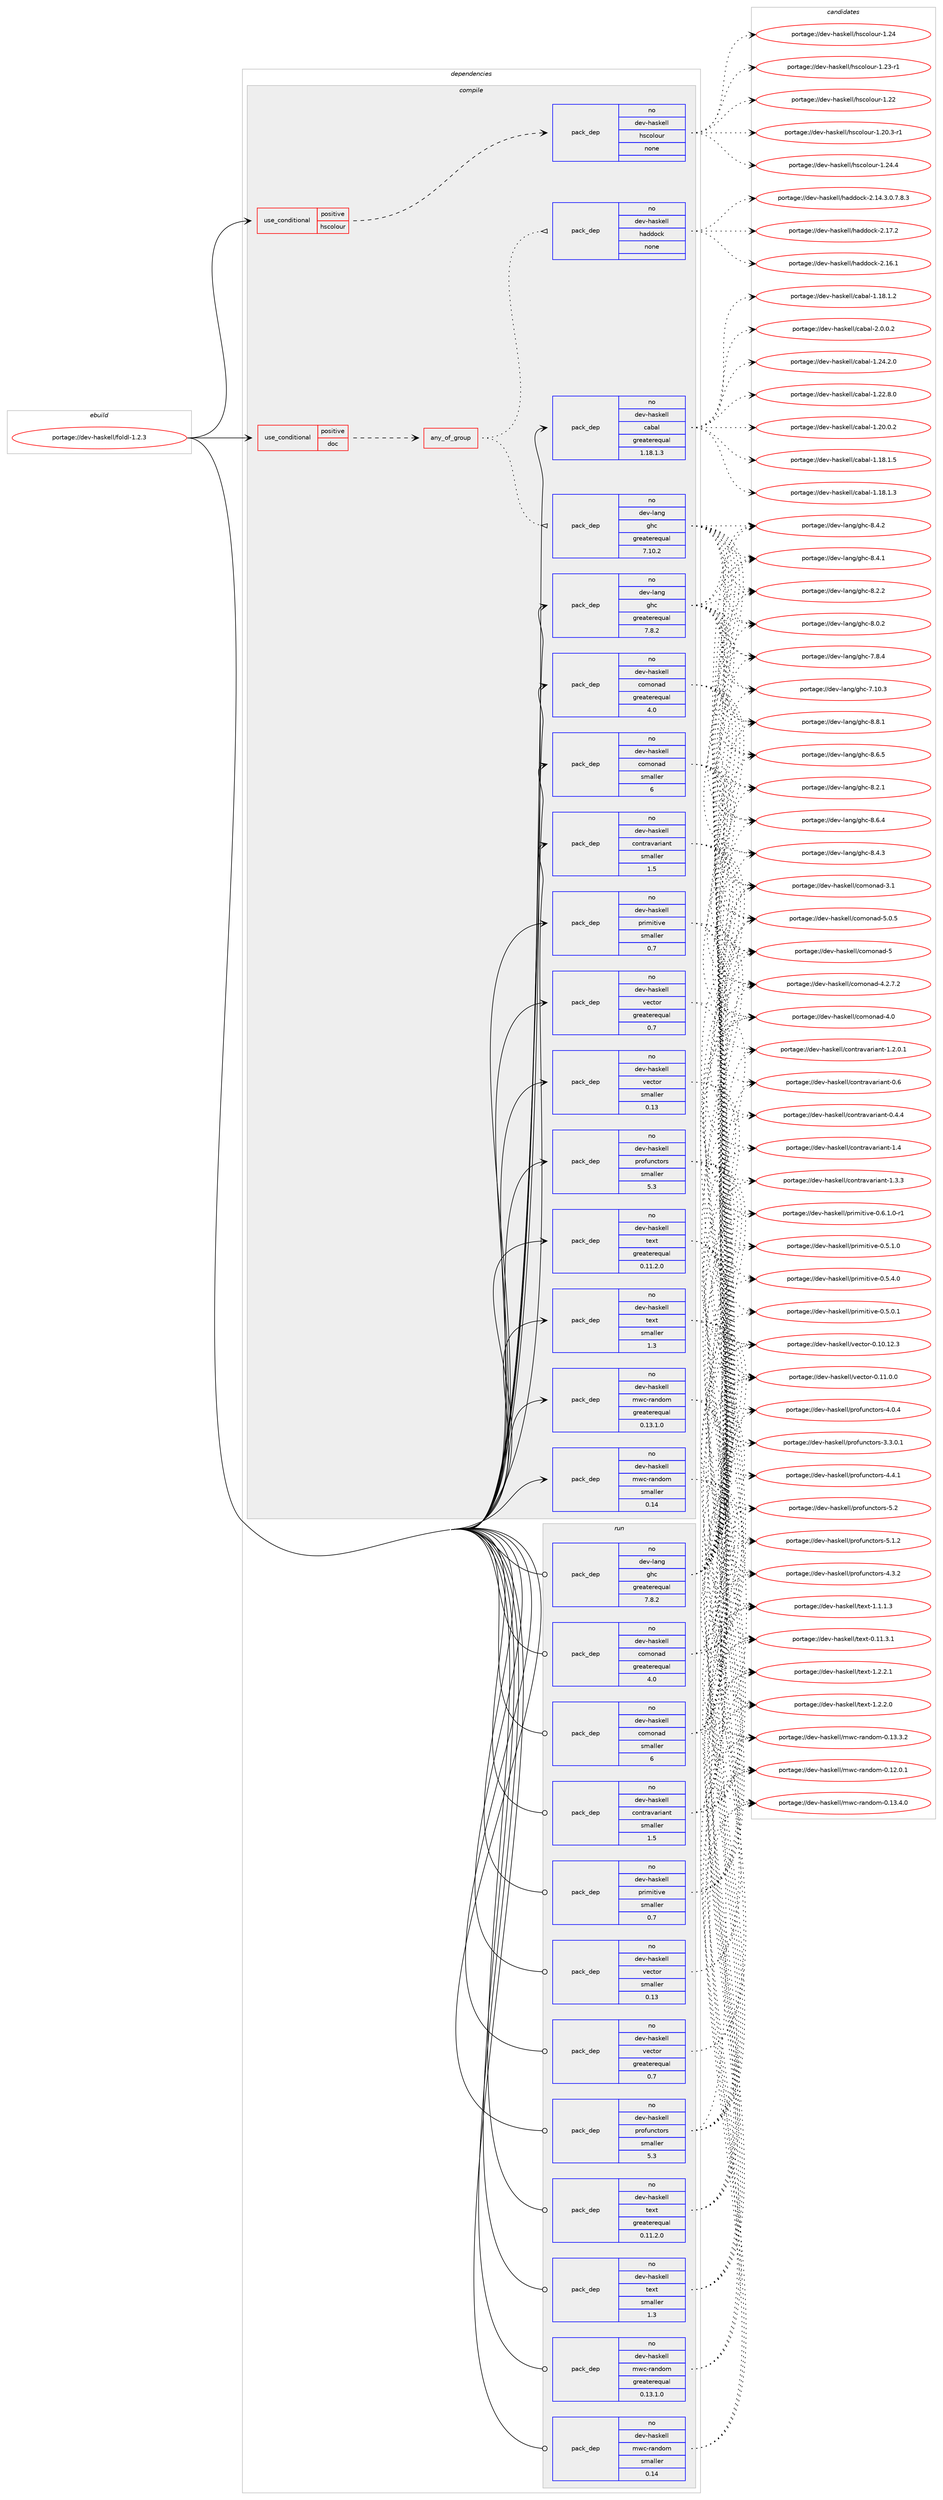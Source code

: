 digraph prolog {

# *************
# Graph options
# *************

newrank=true;
concentrate=true;
compound=true;
graph [rankdir=LR,fontname=Helvetica,fontsize=10,ranksep=1.5];#, ranksep=2.5, nodesep=0.2];
edge  [arrowhead=vee];
node  [fontname=Helvetica,fontsize=10];

# **********
# The ebuild
# **********

subgraph cluster_leftcol {
color=gray;
label=<<i>ebuild</i>>;
id [label="portage://dev-haskell/foldl-1.2.3", color=red, width=4, href="../dev-haskell/foldl-1.2.3.svg"];
}

# ****************
# The dependencies
# ****************

subgraph cluster_midcol {
color=gray;
label=<<i>dependencies</i>>;
subgraph cluster_compile {
fillcolor="#eeeeee";
style=filled;
label=<<i>compile</i>>;
subgraph cond133926 {
dependency562491 [label=<<TABLE BORDER="0" CELLBORDER="1" CELLSPACING="0" CELLPADDING="4"><TR><TD ROWSPAN="3" CELLPADDING="10">use_conditional</TD></TR><TR><TD>positive</TD></TR><TR><TD>doc</TD></TR></TABLE>>, shape=none, color=red];
subgraph any6433 {
dependency562492 [label=<<TABLE BORDER="0" CELLBORDER="1" CELLSPACING="0" CELLPADDING="4"><TR><TD CELLPADDING="10">any_of_group</TD></TR></TABLE>>, shape=none, color=red];subgraph pack421895 {
dependency562493 [label=<<TABLE BORDER="0" CELLBORDER="1" CELLSPACING="0" CELLPADDING="4" WIDTH="220"><TR><TD ROWSPAN="6" CELLPADDING="30">pack_dep</TD></TR><TR><TD WIDTH="110">no</TD></TR><TR><TD>dev-haskell</TD></TR><TR><TD>haddock</TD></TR><TR><TD>none</TD></TR><TR><TD></TD></TR></TABLE>>, shape=none, color=blue];
}
dependency562492:e -> dependency562493:w [weight=20,style="dotted",arrowhead="oinv"];
subgraph pack421896 {
dependency562494 [label=<<TABLE BORDER="0" CELLBORDER="1" CELLSPACING="0" CELLPADDING="4" WIDTH="220"><TR><TD ROWSPAN="6" CELLPADDING="30">pack_dep</TD></TR><TR><TD WIDTH="110">no</TD></TR><TR><TD>dev-lang</TD></TR><TR><TD>ghc</TD></TR><TR><TD>greaterequal</TD></TR><TR><TD>7.10.2</TD></TR></TABLE>>, shape=none, color=blue];
}
dependency562492:e -> dependency562494:w [weight=20,style="dotted",arrowhead="oinv"];
}
dependency562491:e -> dependency562492:w [weight=20,style="dashed",arrowhead="vee"];
}
id:e -> dependency562491:w [weight=20,style="solid",arrowhead="vee"];
subgraph cond133927 {
dependency562495 [label=<<TABLE BORDER="0" CELLBORDER="1" CELLSPACING="0" CELLPADDING="4"><TR><TD ROWSPAN="3" CELLPADDING="10">use_conditional</TD></TR><TR><TD>positive</TD></TR><TR><TD>hscolour</TD></TR></TABLE>>, shape=none, color=red];
subgraph pack421897 {
dependency562496 [label=<<TABLE BORDER="0" CELLBORDER="1" CELLSPACING="0" CELLPADDING="4" WIDTH="220"><TR><TD ROWSPAN="6" CELLPADDING="30">pack_dep</TD></TR><TR><TD WIDTH="110">no</TD></TR><TR><TD>dev-haskell</TD></TR><TR><TD>hscolour</TD></TR><TR><TD>none</TD></TR><TR><TD></TD></TR></TABLE>>, shape=none, color=blue];
}
dependency562495:e -> dependency562496:w [weight=20,style="dashed",arrowhead="vee"];
}
id:e -> dependency562495:w [weight=20,style="solid",arrowhead="vee"];
subgraph pack421898 {
dependency562497 [label=<<TABLE BORDER="0" CELLBORDER="1" CELLSPACING="0" CELLPADDING="4" WIDTH="220"><TR><TD ROWSPAN="6" CELLPADDING="30">pack_dep</TD></TR><TR><TD WIDTH="110">no</TD></TR><TR><TD>dev-haskell</TD></TR><TR><TD>cabal</TD></TR><TR><TD>greaterequal</TD></TR><TR><TD>1.18.1.3</TD></TR></TABLE>>, shape=none, color=blue];
}
id:e -> dependency562497:w [weight=20,style="solid",arrowhead="vee"];
subgraph pack421899 {
dependency562498 [label=<<TABLE BORDER="0" CELLBORDER="1" CELLSPACING="0" CELLPADDING="4" WIDTH="220"><TR><TD ROWSPAN="6" CELLPADDING="30">pack_dep</TD></TR><TR><TD WIDTH="110">no</TD></TR><TR><TD>dev-haskell</TD></TR><TR><TD>comonad</TD></TR><TR><TD>greaterequal</TD></TR><TR><TD>4.0</TD></TR></TABLE>>, shape=none, color=blue];
}
id:e -> dependency562498:w [weight=20,style="solid",arrowhead="vee"];
subgraph pack421900 {
dependency562499 [label=<<TABLE BORDER="0" CELLBORDER="1" CELLSPACING="0" CELLPADDING="4" WIDTH="220"><TR><TD ROWSPAN="6" CELLPADDING="30">pack_dep</TD></TR><TR><TD WIDTH="110">no</TD></TR><TR><TD>dev-haskell</TD></TR><TR><TD>comonad</TD></TR><TR><TD>smaller</TD></TR><TR><TD>6</TD></TR></TABLE>>, shape=none, color=blue];
}
id:e -> dependency562499:w [weight=20,style="solid",arrowhead="vee"];
subgraph pack421901 {
dependency562500 [label=<<TABLE BORDER="0" CELLBORDER="1" CELLSPACING="0" CELLPADDING="4" WIDTH="220"><TR><TD ROWSPAN="6" CELLPADDING="30">pack_dep</TD></TR><TR><TD WIDTH="110">no</TD></TR><TR><TD>dev-haskell</TD></TR><TR><TD>contravariant</TD></TR><TR><TD>smaller</TD></TR><TR><TD>1.5</TD></TR></TABLE>>, shape=none, color=blue];
}
id:e -> dependency562500:w [weight=20,style="solid",arrowhead="vee"];
subgraph pack421902 {
dependency562501 [label=<<TABLE BORDER="0" CELLBORDER="1" CELLSPACING="0" CELLPADDING="4" WIDTH="220"><TR><TD ROWSPAN="6" CELLPADDING="30">pack_dep</TD></TR><TR><TD WIDTH="110">no</TD></TR><TR><TD>dev-haskell</TD></TR><TR><TD>mwc-random</TD></TR><TR><TD>greaterequal</TD></TR><TR><TD>0.13.1.0</TD></TR></TABLE>>, shape=none, color=blue];
}
id:e -> dependency562501:w [weight=20,style="solid",arrowhead="vee"];
subgraph pack421903 {
dependency562502 [label=<<TABLE BORDER="0" CELLBORDER="1" CELLSPACING="0" CELLPADDING="4" WIDTH="220"><TR><TD ROWSPAN="6" CELLPADDING="30">pack_dep</TD></TR><TR><TD WIDTH="110">no</TD></TR><TR><TD>dev-haskell</TD></TR><TR><TD>mwc-random</TD></TR><TR><TD>smaller</TD></TR><TR><TD>0.14</TD></TR></TABLE>>, shape=none, color=blue];
}
id:e -> dependency562502:w [weight=20,style="solid",arrowhead="vee"];
subgraph pack421904 {
dependency562503 [label=<<TABLE BORDER="0" CELLBORDER="1" CELLSPACING="0" CELLPADDING="4" WIDTH="220"><TR><TD ROWSPAN="6" CELLPADDING="30">pack_dep</TD></TR><TR><TD WIDTH="110">no</TD></TR><TR><TD>dev-haskell</TD></TR><TR><TD>primitive</TD></TR><TR><TD>smaller</TD></TR><TR><TD>0.7</TD></TR></TABLE>>, shape=none, color=blue];
}
id:e -> dependency562503:w [weight=20,style="solid",arrowhead="vee"];
subgraph pack421905 {
dependency562504 [label=<<TABLE BORDER="0" CELLBORDER="1" CELLSPACING="0" CELLPADDING="4" WIDTH="220"><TR><TD ROWSPAN="6" CELLPADDING="30">pack_dep</TD></TR><TR><TD WIDTH="110">no</TD></TR><TR><TD>dev-haskell</TD></TR><TR><TD>profunctors</TD></TR><TR><TD>smaller</TD></TR><TR><TD>5.3</TD></TR></TABLE>>, shape=none, color=blue];
}
id:e -> dependency562504:w [weight=20,style="solid",arrowhead="vee"];
subgraph pack421906 {
dependency562505 [label=<<TABLE BORDER="0" CELLBORDER="1" CELLSPACING="0" CELLPADDING="4" WIDTH="220"><TR><TD ROWSPAN="6" CELLPADDING="30">pack_dep</TD></TR><TR><TD WIDTH="110">no</TD></TR><TR><TD>dev-haskell</TD></TR><TR><TD>text</TD></TR><TR><TD>greaterequal</TD></TR><TR><TD>0.11.2.0</TD></TR></TABLE>>, shape=none, color=blue];
}
id:e -> dependency562505:w [weight=20,style="solid",arrowhead="vee"];
subgraph pack421907 {
dependency562506 [label=<<TABLE BORDER="0" CELLBORDER="1" CELLSPACING="0" CELLPADDING="4" WIDTH="220"><TR><TD ROWSPAN="6" CELLPADDING="30">pack_dep</TD></TR><TR><TD WIDTH="110">no</TD></TR><TR><TD>dev-haskell</TD></TR><TR><TD>text</TD></TR><TR><TD>smaller</TD></TR><TR><TD>1.3</TD></TR></TABLE>>, shape=none, color=blue];
}
id:e -> dependency562506:w [weight=20,style="solid",arrowhead="vee"];
subgraph pack421908 {
dependency562507 [label=<<TABLE BORDER="0" CELLBORDER="1" CELLSPACING="0" CELLPADDING="4" WIDTH="220"><TR><TD ROWSPAN="6" CELLPADDING="30">pack_dep</TD></TR><TR><TD WIDTH="110">no</TD></TR><TR><TD>dev-haskell</TD></TR><TR><TD>vector</TD></TR><TR><TD>greaterequal</TD></TR><TR><TD>0.7</TD></TR></TABLE>>, shape=none, color=blue];
}
id:e -> dependency562507:w [weight=20,style="solid",arrowhead="vee"];
subgraph pack421909 {
dependency562508 [label=<<TABLE BORDER="0" CELLBORDER="1" CELLSPACING="0" CELLPADDING="4" WIDTH="220"><TR><TD ROWSPAN="6" CELLPADDING="30">pack_dep</TD></TR><TR><TD WIDTH="110">no</TD></TR><TR><TD>dev-haskell</TD></TR><TR><TD>vector</TD></TR><TR><TD>smaller</TD></TR><TR><TD>0.13</TD></TR></TABLE>>, shape=none, color=blue];
}
id:e -> dependency562508:w [weight=20,style="solid",arrowhead="vee"];
subgraph pack421910 {
dependency562509 [label=<<TABLE BORDER="0" CELLBORDER="1" CELLSPACING="0" CELLPADDING="4" WIDTH="220"><TR><TD ROWSPAN="6" CELLPADDING="30">pack_dep</TD></TR><TR><TD WIDTH="110">no</TD></TR><TR><TD>dev-lang</TD></TR><TR><TD>ghc</TD></TR><TR><TD>greaterequal</TD></TR><TR><TD>7.8.2</TD></TR></TABLE>>, shape=none, color=blue];
}
id:e -> dependency562509:w [weight=20,style="solid",arrowhead="vee"];
}
subgraph cluster_compileandrun {
fillcolor="#eeeeee";
style=filled;
label=<<i>compile and run</i>>;
}
subgraph cluster_run {
fillcolor="#eeeeee";
style=filled;
label=<<i>run</i>>;
subgraph pack421911 {
dependency562510 [label=<<TABLE BORDER="0" CELLBORDER="1" CELLSPACING="0" CELLPADDING="4" WIDTH="220"><TR><TD ROWSPAN="6" CELLPADDING="30">pack_dep</TD></TR><TR><TD WIDTH="110">no</TD></TR><TR><TD>dev-haskell</TD></TR><TR><TD>comonad</TD></TR><TR><TD>greaterequal</TD></TR><TR><TD>4.0</TD></TR></TABLE>>, shape=none, color=blue];
}
id:e -> dependency562510:w [weight=20,style="solid",arrowhead="odot"];
subgraph pack421912 {
dependency562511 [label=<<TABLE BORDER="0" CELLBORDER="1" CELLSPACING="0" CELLPADDING="4" WIDTH="220"><TR><TD ROWSPAN="6" CELLPADDING="30">pack_dep</TD></TR><TR><TD WIDTH="110">no</TD></TR><TR><TD>dev-haskell</TD></TR><TR><TD>comonad</TD></TR><TR><TD>smaller</TD></TR><TR><TD>6</TD></TR></TABLE>>, shape=none, color=blue];
}
id:e -> dependency562511:w [weight=20,style="solid",arrowhead="odot"];
subgraph pack421913 {
dependency562512 [label=<<TABLE BORDER="0" CELLBORDER="1" CELLSPACING="0" CELLPADDING="4" WIDTH="220"><TR><TD ROWSPAN="6" CELLPADDING="30">pack_dep</TD></TR><TR><TD WIDTH="110">no</TD></TR><TR><TD>dev-haskell</TD></TR><TR><TD>contravariant</TD></TR><TR><TD>smaller</TD></TR><TR><TD>1.5</TD></TR></TABLE>>, shape=none, color=blue];
}
id:e -> dependency562512:w [weight=20,style="solid",arrowhead="odot"];
subgraph pack421914 {
dependency562513 [label=<<TABLE BORDER="0" CELLBORDER="1" CELLSPACING="0" CELLPADDING="4" WIDTH="220"><TR><TD ROWSPAN="6" CELLPADDING="30">pack_dep</TD></TR><TR><TD WIDTH="110">no</TD></TR><TR><TD>dev-haskell</TD></TR><TR><TD>mwc-random</TD></TR><TR><TD>greaterequal</TD></TR><TR><TD>0.13.1.0</TD></TR></TABLE>>, shape=none, color=blue];
}
id:e -> dependency562513:w [weight=20,style="solid",arrowhead="odot"];
subgraph pack421915 {
dependency562514 [label=<<TABLE BORDER="0" CELLBORDER="1" CELLSPACING="0" CELLPADDING="4" WIDTH="220"><TR><TD ROWSPAN="6" CELLPADDING="30">pack_dep</TD></TR><TR><TD WIDTH="110">no</TD></TR><TR><TD>dev-haskell</TD></TR><TR><TD>mwc-random</TD></TR><TR><TD>smaller</TD></TR><TR><TD>0.14</TD></TR></TABLE>>, shape=none, color=blue];
}
id:e -> dependency562514:w [weight=20,style="solid",arrowhead="odot"];
subgraph pack421916 {
dependency562515 [label=<<TABLE BORDER="0" CELLBORDER="1" CELLSPACING="0" CELLPADDING="4" WIDTH="220"><TR><TD ROWSPAN="6" CELLPADDING="30">pack_dep</TD></TR><TR><TD WIDTH="110">no</TD></TR><TR><TD>dev-haskell</TD></TR><TR><TD>primitive</TD></TR><TR><TD>smaller</TD></TR><TR><TD>0.7</TD></TR></TABLE>>, shape=none, color=blue];
}
id:e -> dependency562515:w [weight=20,style="solid",arrowhead="odot"];
subgraph pack421917 {
dependency562516 [label=<<TABLE BORDER="0" CELLBORDER="1" CELLSPACING="0" CELLPADDING="4" WIDTH="220"><TR><TD ROWSPAN="6" CELLPADDING="30">pack_dep</TD></TR><TR><TD WIDTH="110">no</TD></TR><TR><TD>dev-haskell</TD></TR><TR><TD>profunctors</TD></TR><TR><TD>smaller</TD></TR><TR><TD>5.3</TD></TR></TABLE>>, shape=none, color=blue];
}
id:e -> dependency562516:w [weight=20,style="solid",arrowhead="odot"];
subgraph pack421918 {
dependency562517 [label=<<TABLE BORDER="0" CELLBORDER="1" CELLSPACING="0" CELLPADDING="4" WIDTH="220"><TR><TD ROWSPAN="6" CELLPADDING="30">pack_dep</TD></TR><TR><TD WIDTH="110">no</TD></TR><TR><TD>dev-haskell</TD></TR><TR><TD>text</TD></TR><TR><TD>greaterequal</TD></TR><TR><TD>0.11.2.0</TD></TR></TABLE>>, shape=none, color=blue];
}
id:e -> dependency562517:w [weight=20,style="solid",arrowhead="odot"];
subgraph pack421919 {
dependency562518 [label=<<TABLE BORDER="0" CELLBORDER="1" CELLSPACING="0" CELLPADDING="4" WIDTH="220"><TR><TD ROWSPAN="6" CELLPADDING="30">pack_dep</TD></TR><TR><TD WIDTH="110">no</TD></TR><TR><TD>dev-haskell</TD></TR><TR><TD>text</TD></TR><TR><TD>smaller</TD></TR><TR><TD>1.3</TD></TR></TABLE>>, shape=none, color=blue];
}
id:e -> dependency562518:w [weight=20,style="solid",arrowhead="odot"];
subgraph pack421920 {
dependency562519 [label=<<TABLE BORDER="0" CELLBORDER="1" CELLSPACING="0" CELLPADDING="4" WIDTH="220"><TR><TD ROWSPAN="6" CELLPADDING="30">pack_dep</TD></TR><TR><TD WIDTH="110">no</TD></TR><TR><TD>dev-haskell</TD></TR><TR><TD>vector</TD></TR><TR><TD>greaterequal</TD></TR><TR><TD>0.7</TD></TR></TABLE>>, shape=none, color=blue];
}
id:e -> dependency562519:w [weight=20,style="solid",arrowhead="odot"];
subgraph pack421921 {
dependency562520 [label=<<TABLE BORDER="0" CELLBORDER="1" CELLSPACING="0" CELLPADDING="4" WIDTH="220"><TR><TD ROWSPAN="6" CELLPADDING="30">pack_dep</TD></TR><TR><TD WIDTH="110">no</TD></TR><TR><TD>dev-haskell</TD></TR><TR><TD>vector</TD></TR><TR><TD>smaller</TD></TR><TR><TD>0.13</TD></TR></TABLE>>, shape=none, color=blue];
}
id:e -> dependency562520:w [weight=20,style="solid",arrowhead="odot"];
subgraph pack421922 {
dependency562521 [label=<<TABLE BORDER="0" CELLBORDER="1" CELLSPACING="0" CELLPADDING="4" WIDTH="220"><TR><TD ROWSPAN="6" CELLPADDING="30">pack_dep</TD></TR><TR><TD WIDTH="110">no</TD></TR><TR><TD>dev-lang</TD></TR><TR><TD>ghc</TD></TR><TR><TD>greaterequal</TD></TR><TR><TD>7.8.2</TD></TR></TABLE>>, shape=none, color=blue];
}
id:e -> dependency562521:w [weight=20,style="solid",arrowhead="odot"];
}
}

# **************
# The candidates
# **************

subgraph cluster_choices {
rank=same;
color=gray;
label=<<i>candidates</i>>;

subgraph choice421895 {
color=black;
nodesep=1;
choice100101118451049711510710110810847104971001001119910745504649554650 [label="portage://dev-haskell/haddock-2.17.2", color=red, width=4,href="../dev-haskell/haddock-2.17.2.svg"];
choice100101118451049711510710110810847104971001001119910745504649544649 [label="portage://dev-haskell/haddock-2.16.1", color=red, width=4,href="../dev-haskell/haddock-2.16.1.svg"];
choice1001011184510497115107101108108471049710010011199107455046495246514648465546564651 [label="portage://dev-haskell/haddock-2.14.3.0.7.8.3", color=red, width=4,href="../dev-haskell/haddock-2.14.3.0.7.8.3.svg"];
dependency562493:e -> choice100101118451049711510710110810847104971001001119910745504649554650:w [style=dotted,weight="100"];
dependency562493:e -> choice100101118451049711510710110810847104971001001119910745504649544649:w [style=dotted,weight="100"];
dependency562493:e -> choice1001011184510497115107101108108471049710010011199107455046495246514648465546564651:w [style=dotted,weight="100"];
}
subgraph choice421896 {
color=black;
nodesep=1;
choice10010111845108971101034710310499455646564649 [label="portage://dev-lang/ghc-8.8.1", color=red, width=4,href="../dev-lang/ghc-8.8.1.svg"];
choice10010111845108971101034710310499455646544653 [label="portage://dev-lang/ghc-8.6.5", color=red, width=4,href="../dev-lang/ghc-8.6.5.svg"];
choice10010111845108971101034710310499455646544652 [label="portage://dev-lang/ghc-8.6.4", color=red, width=4,href="../dev-lang/ghc-8.6.4.svg"];
choice10010111845108971101034710310499455646524651 [label="portage://dev-lang/ghc-8.4.3", color=red, width=4,href="../dev-lang/ghc-8.4.3.svg"];
choice10010111845108971101034710310499455646524650 [label="portage://dev-lang/ghc-8.4.2", color=red, width=4,href="../dev-lang/ghc-8.4.2.svg"];
choice10010111845108971101034710310499455646524649 [label="portage://dev-lang/ghc-8.4.1", color=red, width=4,href="../dev-lang/ghc-8.4.1.svg"];
choice10010111845108971101034710310499455646504650 [label="portage://dev-lang/ghc-8.2.2", color=red, width=4,href="../dev-lang/ghc-8.2.2.svg"];
choice10010111845108971101034710310499455646504649 [label="portage://dev-lang/ghc-8.2.1", color=red, width=4,href="../dev-lang/ghc-8.2.1.svg"];
choice10010111845108971101034710310499455646484650 [label="portage://dev-lang/ghc-8.0.2", color=red, width=4,href="../dev-lang/ghc-8.0.2.svg"];
choice10010111845108971101034710310499455546564652 [label="portage://dev-lang/ghc-7.8.4", color=red, width=4,href="../dev-lang/ghc-7.8.4.svg"];
choice1001011184510897110103471031049945554649484651 [label="portage://dev-lang/ghc-7.10.3", color=red, width=4,href="../dev-lang/ghc-7.10.3.svg"];
dependency562494:e -> choice10010111845108971101034710310499455646564649:w [style=dotted,weight="100"];
dependency562494:e -> choice10010111845108971101034710310499455646544653:w [style=dotted,weight="100"];
dependency562494:e -> choice10010111845108971101034710310499455646544652:w [style=dotted,weight="100"];
dependency562494:e -> choice10010111845108971101034710310499455646524651:w [style=dotted,weight="100"];
dependency562494:e -> choice10010111845108971101034710310499455646524650:w [style=dotted,weight="100"];
dependency562494:e -> choice10010111845108971101034710310499455646524649:w [style=dotted,weight="100"];
dependency562494:e -> choice10010111845108971101034710310499455646504650:w [style=dotted,weight="100"];
dependency562494:e -> choice10010111845108971101034710310499455646504649:w [style=dotted,weight="100"];
dependency562494:e -> choice10010111845108971101034710310499455646484650:w [style=dotted,weight="100"];
dependency562494:e -> choice10010111845108971101034710310499455546564652:w [style=dotted,weight="100"];
dependency562494:e -> choice1001011184510897110103471031049945554649484651:w [style=dotted,weight="100"];
}
subgraph choice421897 {
color=black;
nodesep=1;
choice1001011184510497115107101108108471041159911110811111711445494650524652 [label="portage://dev-haskell/hscolour-1.24.4", color=red, width=4,href="../dev-haskell/hscolour-1.24.4.svg"];
choice100101118451049711510710110810847104115991111081111171144549465052 [label="portage://dev-haskell/hscolour-1.24", color=red, width=4,href="../dev-haskell/hscolour-1.24.svg"];
choice1001011184510497115107101108108471041159911110811111711445494650514511449 [label="portage://dev-haskell/hscolour-1.23-r1", color=red, width=4,href="../dev-haskell/hscolour-1.23-r1.svg"];
choice100101118451049711510710110810847104115991111081111171144549465050 [label="portage://dev-haskell/hscolour-1.22", color=red, width=4,href="../dev-haskell/hscolour-1.22.svg"];
choice10010111845104971151071011081084710411599111108111117114454946504846514511449 [label="portage://dev-haskell/hscolour-1.20.3-r1", color=red, width=4,href="../dev-haskell/hscolour-1.20.3-r1.svg"];
dependency562496:e -> choice1001011184510497115107101108108471041159911110811111711445494650524652:w [style=dotted,weight="100"];
dependency562496:e -> choice100101118451049711510710110810847104115991111081111171144549465052:w [style=dotted,weight="100"];
dependency562496:e -> choice1001011184510497115107101108108471041159911110811111711445494650514511449:w [style=dotted,weight="100"];
dependency562496:e -> choice100101118451049711510710110810847104115991111081111171144549465050:w [style=dotted,weight="100"];
dependency562496:e -> choice10010111845104971151071011081084710411599111108111117114454946504846514511449:w [style=dotted,weight="100"];
}
subgraph choice421898 {
color=black;
nodesep=1;
choice100101118451049711510710110810847999798971084550464846484650 [label="portage://dev-haskell/cabal-2.0.0.2", color=red, width=4,href="../dev-haskell/cabal-2.0.0.2.svg"];
choice10010111845104971151071011081084799979897108454946505246504648 [label="portage://dev-haskell/cabal-1.24.2.0", color=red, width=4,href="../dev-haskell/cabal-1.24.2.0.svg"];
choice10010111845104971151071011081084799979897108454946505046564648 [label="portage://dev-haskell/cabal-1.22.8.0", color=red, width=4,href="../dev-haskell/cabal-1.22.8.0.svg"];
choice10010111845104971151071011081084799979897108454946504846484650 [label="portage://dev-haskell/cabal-1.20.0.2", color=red, width=4,href="../dev-haskell/cabal-1.20.0.2.svg"];
choice10010111845104971151071011081084799979897108454946495646494653 [label="portage://dev-haskell/cabal-1.18.1.5", color=red, width=4,href="../dev-haskell/cabal-1.18.1.5.svg"];
choice10010111845104971151071011081084799979897108454946495646494651 [label="portage://dev-haskell/cabal-1.18.1.3", color=red, width=4,href="../dev-haskell/cabal-1.18.1.3.svg"];
choice10010111845104971151071011081084799979897108454946495646494650 [label="portage://dev-haskell/cabal-1.18.1.2", color=red, width=4,href="../dev-haskell/cabal-1.18.1.2.svg"];
dependency562497:e -> choice100101118451049711510710110810847999798971084550464846484650:w [style=dotted,weight="100"];
dependency562497:e -> choice10010111845104971151071011081084799979897108454946505246504648:w [style=dotted,weight="100"];
dependency562497:e -> choice10010111845104971151071011081084799979897108454946505046564648:w [style=dotted,weight="100"];
dependency562497:e -> choice10010111845104971151071011081084799979897108454946504846484650:w [style=dotted,weight="100"];
dependency562497:e -> choice10010111845104971151071011081084799979897108454946495646494653:w [style=dotted,weight="100"];
dependency562497:e -> choice10010111845104971151071011081084799979897108454946495646494651:w [style=dotted,weight="100"];
dependency562497:e -> choice10010111845104971151071011081084799979897108454946495646494650:w [style=dotted,weight="100"];
}
subgraph choice421899 {
color=black;
nodesep=1;
choice1001011184510497115107101108108479911110911111097100455346484653 [label="portage://dev-haskell/comonad-5.0.5", color=red, width=4,href="../dev-haskell/comonad-5.0.5.svg"];
choice10010111845104971151071011081084799111109111110971004553 [label="portage://dev-haskell/comonad-5", color=red, width=4,href="../dev-haskell/comonad-5.svg"];
choice10010111845104971151071011081084799111109111110971004552465046554650 [label="portage://dev-haskell/comonad-4.2.7.2", color=red, width=4,href="../dev-haskell/comonad-4.2.7.2.svg"];
choice100101118451049711510710110810847991111091111109710045524648 [label="portage://dev-haskell/comonad-4.0", color=red, width=4,href="../dev-haskell/comonad-4.0.svg"];
choice100101118451049711510710110810847991111091111109710045514649 [label="portage://dev-haskell/comonad-3.1", color=red, width=4,href="../dev-haskell/comonad-3.1.svg"];
dependency562498:e -> choice1001011184510497115107101108108479911110911111097100455346484653:w [style=dotted,weight="100"];
dependency562498:e -> choice10010111845104971151071011081084799111109111110971004553:w [style=dotted,weight="100"];
dependency562498:e -> choice10010111845104971151071011081084799111109111110971004552465046554650:w [style=dotted,weight="100"];
dependency562498:e -> choice100101118451049711510710110810847991111091111109710045524648:w [style=dotted,weight="100"];
dependency562498:e -> choice100101118451049711510710110810847991111091111109710045514649:w [style=dotted,weight="100"];
}
subgraph choice421900 {
color=black;
nodesep=1;
choice1001011184510497115107101108108479911110911111097100455346484653 [label="portage://dev-haskell/comonad-5.0.5", color=red, width=4,href="../dev-haskell/comonad-5.0.5.svg"];
choice10010111845104971151071011081084799111109111110971004553 [label="portage://dev-haskell/comonad-5", color=red, width=4,href="../dev-haskell/comonad-5.svg"];
choice10010111845104971151071011081084799111109111110971004552465046554650 [label="portage://dev-haskell/comonad-4.2.7.2", color=red, width=4,href="../dev-haskell/comonad-4.2.7.2.svg"];
choice100101118451049711510710110810847991111091111109710045524648 [label="portage://dev-haskell/comonad-4.0", color=red, width=4,href="../dev-haskell/comonad-4.0.svg"];
choice100101118451049711510710110810847991111091111109710045514649 [label="portage://dev-haskell/comonad-3.1", color=red, width=4,href="../dev-haskell/comonad-3.1.svg"];
dependency562499:e -> choice1001011184510497115107101108108479911110911111097100455346484653:w [style=dotted,weight="100"];
dependency562499:e -> choice10010111845104971151071011081084799111109111110971004553:w [style=dotted,weight="100"];
dependency562499:e -> choice10010111845104971151071011081084799111109111110971004552465046554650:w [style=dotted,weight="100"];
dependency562499:e -> choice100101118451049711510710110810847991111091111109710045524648:w [style=dotted,weight="100"];
dependency562499:e -> choice100101118451049711510710110810847991111091111109710045514649:w [style=dotted,weight="100"];
}
subgraph choice421901 {
color=black;
nodesep=1;
choice1001011184510497115107101108108479911111011611497118971141059711011645494652 [label="portage://dev-haskell/contravariant-1.4", color=red, width=4,href="../dev-haskell/contravariant-1.4.svg"];
choice10010111845104971151071011081084799111110116114971189711410597110116454946514651 [label="portage://dev-haskell/contravariant-1.3.3", color=red, width=4,href="../dev-haskell/contravariant-1.3.3.svg"];
choice100101118451049711510710110810847991111101161149711897114105971101164549465046484649 [label="portage://dev-haskell/contravariant-1.2.0.1", color=red, width=4,href="../dev-haskell/contravariant-1.2.0.1.svg"];
choice1001011184510497115107101108108479911111011611497118971141059711011645484654 [label="portage://dev-haskell/contravariant-0.6", color=red, width=4,href="../dev-haskell/contravariant-0.6.svg"];
choice10010111845104971151071011081084799111110116114971189711410597110116454846524652 [label="portage://dev-haskell/contravariant-0.4.4", color=red, width=4,href="../dev-haskell/contravariant-0.4.4.svg"];
dependency562500:e -> choice1001011184510497115107101108108479911111011611497118971141059711011645494652:w [style=dotted,weight="100"];
dependency562500:e -> choice10010111845104971151071011081084799111110116114971189711410597110116454946514651:w [style=dotted,weight="100"];
dependency562500:e -> choice100101118451049711510710110810847991111101161149711897114105971101164549465046484649:w [style=dotted,weight="100"];
dependency562500:e -> choice1001011184510497115107101108108479911111011611497118971141059711011645484654:w [style=dotted,weight="100"];
dependency562500:e -> choice10010111845104971151071011081084799111110116114971189711410597110116454846524652:w [style=dotted,weight="100"];
}
subgraph choice421902 {
color=black;
nodesep=1;
choice100101118451049711510710110810847109119994511497110100111109454846495146524648 [label="portage://dev-haskell/mwc-random-0.13.4.0", color=red, width=4,href="../dev-haskell/mwc-random-0.13.4.0.svg"];
choice100101118451049711510710110810847109119994511497110100111109454846495146514650 [label="portage://dev-haskell/mwc-random-0.13.3.2", color=red, width=4,href="../dev-haskell/mwc-random-0.13.3.2.svg"];
choice100101118451049711510710110810847109119994511497110100111109454846495046484649 [label="portage://dev-haskell/mwc-random-0.12.0.1", color=red, width=4,href="../dev-haskell/mwc-random-0.12.0.1.svg"];
dependency562501:e -> choice100101118451049711510710110810847109119994511497110100111109454846495146524648:w [style=dotted,weight="100"];
dependency562501:e -> choice100101118451049711510710110810847109119994511497110100111109454846495146514650:w [style=dotted,weight="100"];
dependency562501:e -> choice100101118451049711510710110810847109119994511497110100111109454846495046484649:w [style=dotted,weight="100"];
}
subgraph choice421903 {
color=black;
nodesep=1;
choice100101118451049711510710110810847109119994511497110100111109454846495146524648 [label="portage://dev-haskell/mwc-random-0.13.4.0", color=red, width=4,href="../dev-haskell/mwc-random-0.13.4.0.svg"];
choice100101118451049711510710110810847109119994511497110100111109454846495146514650 [label="portage://dev-haskell/mwc-random-0.13.3.2", color=red, width=4,href="../dev-haskell/mwc-random-0.13.3.2.svg"];
choice100101118451049711510710110810847109119994511497110100111109454846495046484649 [label="portage://dev-haskell/mwc-random-0.12.0.1", color=red, width=4,href="../dev-haskell/mwc-random-0.12.0.1.svg"];
dependency562502:e -> choice100101118451049711510710110810847109119994511497110100111109454846495146524648:w [style=dotted,weight="100"];
dependency562502:e -> choice100101118451049711510710110810847109119994511497110100111109454846495146514650:w [style=dotted,weight="100"];
dependency562502:e -> choice100101118451049711510710110810847109119994511497110100111109454846495046484649:w [style=dotted,weight="100"];
}
subgraph choice421904 {
color=black;
nodesep=1;
choice10010111845104971151071011081084711211410510910511610511810145484654464946484511449 [label="portage://dev-haskell/primitive-0.6.1.0-r1", color=red, width=4,href="../dev-haskell/primitive-0.6.1.0-r1.svg"];
choice1001011184510497115107101108108471121141051091051161051181014548465346524648 [label="portage://dev-haskell/primitive-0.5.4.0", color=red, width=4,href="../dev-haskell/primitive-0.5.4.0.svg"];
choice1001011184510497115107101108108471121141051091051161051181014548465346494648 [label="portage://dev-haskell/primitive-0.5.1.0", color=red, width=4,href="../dev-haskell/primitive-0.5.1.0.svg"];
choice1001011184510497115107101108108471121141051091051161051181014548465346484649 [label="portage://dev-haskell/primitive-0.5.0.1", color=red, width=4,href="../dev-haskell/primitive-0.5.0.1.svg"];
dependency562503:e -> choice10010111845104971151071011081084711211410510910511610511810145484654464946484511449:w [style=dotted,weight="100"];
dependency562503:e -> choice1001011184510497115107101108108471121141051091051161051181014548465346524648:w [style=dotted,weight="100"];
dependency562503:e -> choice1001011184510497115107101108108471121141051091051161051181014548465346494648:w [style=dotted,weight="100"];
dependency562503:e -> choice1001011184510497115107101108108471121141051091051161051181014548465346484649:w [style=dotted,weight="100"];
}
subgraph choice421905 {
color=black;
nodesep=1;
choice1001011184510497115107101108108471121141111021171109911611111411545534650 [label="portage://dev-haskell/profunctors-5.2", color=red, width=4,href="../dev-haskell/profunctors-5.2.svg"];
choice10010111845104971151071011081084711211411110211711099116111114115455346494650 [label="portage://dev-haskell/profunctors-5.1.2", color=red, width=4,href="../dev-haskell/profunctors-5.1.2.svg"];
choice10010111845104971151071011081084711211411110211711099116111114115455246524649 [label="portage://dev-haskell/profunctors-4.4.1", color=red, width=4,href="../dev-haskell/profunctors-4.4.1.svg"];
choice10010111845104971151071011081084711211411110211711099116111114115455246514650 [label="portage://dev-haskell/profunctors-4.3.2", color=red, width=4,href="../dev-haskell/profunctors-4.3.2.svg"];
choice10010111845104971151071011081084711211411110211711099116111114115455246484652 [label="portage://dev-haskell/profunctors-4.0.4", color=red, width=4,href="../dev-haskell/profunctors-4.0.4.svg"];
choice100101118451049711510710110810847112114111102117110991161111141154551465146484649 [label="portage://dev-haskell/profunctors-3.3.0.1", color=red, width=4,href="../dev-haskell/profunctors-3.3.0.1.svg"];
dependency562504:e -> choice1001011184510497115107101108108471121141111021171109911611111411545534650:w [style=dotted,weight="100"];
dependency562504:e -> choice10010111845104971151071011081084711211411110211711099116111114115455346494650:w [style=dotted,weight="100"];
dependency562504:e -> choice10010111845104971151071011081084711211411110211711099116111114115455246524649:w [style=dotted,weight="100"];
dependency562504:e -> choice10010111845104971151071011081084711211411110211711099116111114115455246514650:w [style=dotted,weight="100"];
dependency562504:e -> choice10010111845104971151071011081084711211411110211711099116111114115455246484652:w [style=dotted,weight="100"];
dependency562504:e -> choice100101118451049711510710110810847112114111102117110991161111141154551465146484649:w [style=dotted,weight="100"];
}
subgraph choice421906 {
color=black;
nodesep=1;
choice1001011184510497115107101108108471161011201164549465046504649 [label="portage://dev-haskell/text-1.2.2.1", color=red, width=4,href="../dev-haskell/text-1.2.2.1.svg"];
choice1001011184510497115107101108108471161011201164549465046504648 [label="portage://dev-haskell/text-1.2.2.0", color=red, width=4,href="../dev-haskell/text-1.2.2.0.svg"];
choice1001011184510497115107101108108471161011201164549464946494651 [label="portage://dev-haskell/text-1.1.1.3", color=red, width=4,href="../dev-haskell/text-1.1.1.3.svg"];
choice100101118451049711510710110810847116101120116454846494946514649 [label="portage://dev-haskell/text-0.11.3.1", color=red, width=4,href="../dev-haskell/text-0.11.3.1.svg"];
dependency562505:e -> choice1001011184510497115107101108108471161011201164549465046504649:w [style=dotted,weight="100"];
dependency562505:e -> choice1001011184510497115107101108108471161011201164549465046504648:w [style=dotted,weight="100"];
dependency562505:e -> choice1001011184510497115107101108108471161011201164549464946494651:w [style=dotted,weight="100"];
dependency562505:e -> choice100101118451049711510710110810847116101120116454846494946514649:w [style=dotted,weight="100"];
}
subgraph choice421907 {
color=black;
nodesep=1;
choice1001011184510497115107101108108471161011201164549465046504649 [label="portage://dev-haskell/text-1.2.2.1", color=red, width=4,href="../dev-haskell/text-1.2.2.1.svg"];
choice1001011184510497115107101108108471161011201164549465046504648 [label="portage://dev-haskell/text-1.2.2.0", color=red, width=4,href="../dev-haskell/text-1.2.2.0.svg"];
choice1001011184510497115107101108108471161011201164549464946494651 [label="portage://dev-haskell/text-1.1.1.3", color=red, width=4,href="../dev-haskell/text-1.1.1.3.svg"];
choice100101118451049711510710110810847116101120116454846494946514649 [label="portage://dev-haskell/text-0.11.3.1", color=red, width=4,href="../dev-haskell/text-0.11.3.1.svg"];
dependency562506:e -> choice1001011184510497115107101108108471161011201164549465046504649:w [style=dotted,weight="100"];
dependency562506:e -> choice1001011184510497115107101108108471161011201164549465046504648:w [style=dotted,weight="100"];
dependency562506:e -> choice1001011184510497115107101108108471161011201164549464946494651:w [style=dotted,weight="100"];
dependency562506:e -> choice100101118451049711510710110810847116101120116454846494946514649:w [style=dotted,weight="100"];
}
subgraph choice421908 {
color=black;
nodesep=1;
choice10010111845104971151071011081084711810199116111114454846494946484648 [label="portage://dev-haskell/vector-0.11.0.0", color=red, width=4,href="../dev-haskell/vector-0.11.0.0.svg"];
choice1001011184510497115107101108108471181019911611111445484649484649504651 [label="portage://dev-haskell/vector-0.10.12.3", color=red, width=4,href="../dev-haskell/vector-0.10.12.3.svg"];
dependency562507:e -> choice10010111845104971151071011081084711810199116111114454846494946484648:w [style=dotted,weight="100"];
dependency562507:e -> choice1001011184510497115107101108108471181019911611111445484649484649504651:w [style=dotted,weight="100"];
}
subgraph choice421909 {
color=black;
nodesep=1;
choice10010111845104971151071011081084711810199116111114454846494946484648 [label="portage://dev-haskell/vector-0.11.0.0", color=red, width=4,href="../dev-haskell/vector-0.11.0.0.svg"];
choice1001011184510497115107101108108471181019911611111445484649484649504651 [label="portage://dev-haskell/vector-0.10.12.3", color=red, width=4,href="../dev-haskell/vector-0.10.12.3.svg"];
dependency562508:e -> choice10010111845104971151071011081084711810199116111114454846494946484648:w [style=dotted,weight="100"];
dependency562508:e -> choice1001011184510497115107101108108471181019911611111445484649484649504651:w [style=dotted,weight="100"];
}
subgraph choice421910 {
color=black;
nodesep=1;
choice10010111845108971101034710310499455646564649 [label="portage://dev-lang/ghc-8.8.1", color=red, width=4,href="../dev-lang/ghc-8.8.1.svg"];
choice10010111845108971101034710310499455646544653 [label="portage://dev-lang/ghc-8.6.5", color=red, width=4,href="../dev-lang/ghc-8.6.5.svg"];
choice10010111845108971101034710310499455646544652 [label="portage://dev-lang/ghc-8.6.4", color=red, width=4,href="../dev-lang/ghc-8.6.4.svg"];
choice10010111845108971101034710310499455646524651 [label="portage://dev-lang/ghc-8.4.3", color=red, width=4,href="../dev-lang/ghc-8.4.3.svg"];
choice10010111845108971101034710310499455646524650 [label="portage://dev-lang/ghc-8.4.2", color=red, width=4,href="../dev-lang/ghc-8.4.2.svg"];
choice10010111845108971101034710310499455646524649 [label="portage://dev-lang/ghc-8.4.1", color=red, width=4,href="../dev-lang/ghc-8.4.1.svg"];
choice10010111845108971101034710310499455646504650 [label="portage://dev-lang/ghc-8.2.2", color=red, width=4,href="../dev-lang/ghc-8.2.2.svg"];
choice10010111845108971101034710310499455646504649 [label="portage://dev-lang/ghc-8.2.1", color=red, width=4,href="../dev-lang/ghc-8.2.1.svg"];
choice10010111845108971101034710310499455646484650 [label="portage://dev-lang/ghc-8.0.2", color=red, width=4,href="../dev-lang/ghc-8.0.2.svg"];
choice10010111845108971101034710310499455546564652 [label="portage://dev-lang/ghc-7.8.4", color=red, width=4,href="../dev-lang/ghc-7.8.4.svg"];
choice1001011184510897110103471031049945554649484651 [label="portage://dev-lang/ghc-7.10.3", color=red, width=4,href="../dev-lang/ghc-7.10.3.svg"];
dependency562509:e -> choice10010111845108971101034710310499455646564649:w [style=dotted,weight="100"];
dependency562509:e -> choice10010111845108971101034710310499455646544653:w [style=dotted,weight="100"];
dependency562509:e -> choice10010111845108971101034710310499455646544652:w [style=dotted,weight="100"];
dependency562509:e -> choice10010111845108971101034710310499455646524651:w [style=dotted,weight="100"];
dependency562509:e -> choice10010111845108971101034710310499455646524650:w [style=dotted,weight="100"];
dependency562509:e -> choice10010111845108971101034710310499455646524649:w [style=dotted,weight="100"];
dependency562509:e -> choice10010111845108971101034710310499455646504650:w [style=dotted,weight="100"];
dependency562509:e -> choice10010111845108971101034710310499455646504649:w [style=dotted,weight="100"];
dependency562509:e -> choice10010111845108971101034710310499455646484650:w [style=dotted,weight="100"];
dependency562509:e -> choice10010111845108971101034710310499455546564652:w [style=dotted,weight="100"];
dependency562509:e -> choice1001011184510897110103471031049945554649484651:w [style=dotted,weight="100"];
}
subgraph choice421911 {
color=black;
nodesep=1;
choice1001011184510497115107101108108479911110911111097100455346484653 [label="portage://dev-haskell/comonad-5.0.5", color=red, width=4,href="../dev-haskell/comonad-5.0.5.svg"];
choice10010111845104971151071011081084799111109111110971004553 [label="portage://dev-haskell/comonad-5", color=red, width=4,href="../dev-haskell/comonad-5.svg"];
choice10010111845104971151071011081084799111109111110971004552465046554650 [label="portage://dev-haskell/comonad-4.2.7.2", color=red, width=4,href="../dev-haskell/comonad-4.2.7.2.svg"];
choice100101118451049711510710110810847991111091111109710045524648 [label="portage://dev-haskell/comonad-4.0", color=red, width=4,href="../dev-haskell/comonad-4.0.svg"];
choice100101118451049711510710110810847991111091111109710045514649 [label="portage://dev-haskell/comonad-3.1", color=red, width=4,href="../dev-haskell/comonad-3.1.svg"];
dependency562510:e -> choice1001011184510497115107101108108479911110911111097100455346484653:w [style=dotted,weight="100"];
dependency562510:e -> choice10010111845104971151071011081084799111109111110971004553:w [style=dotted,weight="100"];
dependency562510:e -> choice10010111845104971151071011081084799111109111110971004552465046554650:w [style=dotted,weight="100"];
dependency562510:e -> choice100101118451049711510710110810847991111091111109710045524648:w [style=dotted,weight="100"];
dependency562510:e -> choice100101118451049711510710110810847991111091111109710045514649:w [style=dotted,weight="100"];
}
subgraph choice421912 {
color=black;
nodesep=1;
choice1001011184510497115107101108108479911110911111097100455346484653 [label="portage://dev-haskell/comonad-5.0.5", color=red, width=4,href="../dev-haskell/comonad-5.0.5.svg"];
choice10010111845104971151071011081084799111109111110971004553 [label="portage://dev-haskell/comonad-5", color=red, width=4,href="../dev-haskell/comonad-5.svg"];
choice10010111845104971151071011081084799111109111110971004552465046554650 [label="portage://dev-haskell/comonad-4.2.7.2", color=red, width=4,href="../dev-haskell/comonad-4.2.7.2.svg"];
choice100101118451049711510710110810847991111091111109710045524648 [label="portage://dev-haskell/comonad-4.0", color=red, width=4,href="../dev-haskell/comonad-4.0.svg"];
choice100101118451049711510710110810847991111091111109710045514649 [label="portage://dev-haskell/comonad-3.1", color=red, width=4,href="../dev-haskell/comonad-3.1.svg"];
dependency562511:e -> choice1001011184510497115107101108108479911110911111097100455346484653:w [style=dotted,weight="100"];
dependency562511:e -> choice10010111845104971151071011081084799111109111110971004553:w [style=dotted,weight="100"];
dependency562511:e -> choice10010111845104971151071011081084799111109111110971004552465046554650:w [style=dotted,weight="100"];
dependency562511:e -> choice100101118451049711510710110810847991111091111109710045524648:w [style=dotted,weight="100"];
dependency562511:e -> choice100101118451049711510710110810847991111091111109710045514649:w [style=dotted,weight="100"];
}
subgraph choice421913 {
color=black;
nodesep=1;
choice1001011184510497115107101108108479911111011611497118971141059711011645494652 [label="portage://dev-haskell/contravariant-1.4", color=red, width=4,href="../dev-haskell/contravariant-1.4.svg"];
choice10010111845104971151071011081084799111110116114971189711410597110116454946514651 [label="portage://dev-haskell/contravariant-1.3.3", color=red, width=4,href="../dev-haskell/contravariant-1.3.3.svg"];
choice100101118451049711510710110810847991111101161149711897114105971101164549465046484649 [label="portage://dev-haskell/contravariant-1.2.0.1", color=red, width=4,href="../dev-haskell/contravariant-1.2.0.1.svg"];
choice1001011184510497115107101108108479911111011611497118971141059711011645484654 [label="portage://dev-haskell/contravariant-0.6", color=red, width=4,href="../dev-haskell/contravariant-0.6.svg"];
choice10010111845104971151071011081084799111110116114971189711410597110116454846524652 [label="portage://dev-haskell/contravariant-0.4.4", color=red, width=4,href="../dev-haskell/contravariant-0.4.4.svg"];
dependency562512:e -> choice1001011184510497115107101108108479911111011611497118971141059711011645494652:w [style=dotted,weight="100"];
dependency562512:e -> choice10010111845104971151071011081084799111110116114971189711410597110116454946514651:w [style=dotted,weight="100"];
dependency562512:e -> choice100101118451049711510710110810847991111101161149711897114105971101164549465046484649:w [style=dotted,weight="100"];
dependency562512:e -> choice1001011184510497115107101108108479911111011611497118971141059711011645484654:w [style=dotted,weight="100"];
dependency562512:e -> choice10010111845104971151071011081084799111110116114971189711410597110116454846524652:w [style=dotted,weight="100"];
}
subgraph choice421914 {
color=black;
nodesep=1;
choice100101118451049711510710110810847109119994511497110100111109454846495146524648 [label="portage://dev-haskell/mwc-random-0.13.4.0", color=red, width=4,href="../dev-haskell/mwc-random-0.13.4.0.svg"];
choice100101118451049711510710110810847109119994511497110100111109454846495146514650 [label="portage://dev-haskell/mwc-random-0.13.3.2", color=red, width=4,href="../dev-haskell/mwc-random-0.13.3.2.svg"];
choice100101118451049711510710110810847109119994511497110100111109454846495046484649 [label="portage://dev-haskell/mwc-random-0.12.0.1", color=red, width=4,href="../dev-haskell/mwc-random-0.12.0.1.svg"];
dependency562513:e -> choice100101118451049711510710110810847109119994511497110100111109454846495146524648:w [style=dotted,weight="100"];
dependency562513:e -> choice100101118451049711510710110810847109119994511497110100111109454846495146514650:w [style=dotted,weight="100"];
dependency562513:e -> choice100101118451049711510710110810847109119994511497110100111109454846495046484649:w [style=dotted,weight="100"];
}
subgraph choice421915 {
color=black;
nodesep=1;
choice100101118451049711510710110810847109119994511497110100111109454846495146524648 [label="portage://dev-haskell/mwc-random-0.13.4.0", color=red, width=4,href="../dev-haskell/mwc-random-0.13.4.0.svg"];
choice100101118451049711510710110810847109119994511497110100111109454846495146514650 [label="portage://dev-haskell/mwc-random-0.13.3.2", color=red, width=4,href="../dev-haskell/mwc-random-0.13.3.2.svg"];
choice100101118451049711510710110810847109119994511497110100111109454846495046484649 [label="portage://dev-haskell/mwc-random-0.12.0.1", color=red, width=4,href="../dev-haskell/mwc-random-0.12.0.1.svg"];
dependency562514:e -> choice100101118451049711510710110810847109119994511497110100111109454846495146524648:w [style=dotted,weight="100"];
dependency562514:e -> choice100101118451049711510710110810847109119994511497110100111109454846495146514650:w [style=dotted,weight="100"];
dependency562514:e -> choice100101118451049711510710110810847109119994511497110100111109454846495046484649:w [style=dotted,weight="100"];
}
subgraph choice421916 {
color=black;
nodesep=1;
choice10010111845104971151071011081084711211410510910511610511810145484654464946484511449 [label="portage://dev-haskell/primitive-0.6.1.0-r1", color=red, width=4,href="../dev-haskell/primitive-0.6.1.0-r1.svg"];
choice1001011184510497115107101108108471121141051091051161051181014548465346524648 [label="portage://dev-haskell/primitive-0.5.4.0", color=red, width=4,href="../dev-haskell/primitive-0.5.4.0.svg"];
choice1001011184510497115107101108108471121141051091051161051181014548465346494648 [label="portage://dev-haskell/primitive-0.5.1.0", color=red, width=4,href="../dev-haskell/primitive-0.5.1.0.svg"];
choice1001011184510497115107101108108471121141051091051161051181014548465346484649 [label="portage://dev-haskell/primitive-0.5.0.1", color=red, width=4,href="../dev-haskell/primitive-0.5.0.1.svg"];
dependency562515:e -> choice10010111845104971151071011081084711211410510910511610511810145484654464946484511449:w [style=dotted,weight="100"];
dependency562515:e -> choice1001011184510497115107101108108471121141051091051161051181014548465346524648:w [style=dotted,weight="100"];
dependency562515:e -> choice1001011184510497115107101108108471121141051091051161051181014548465346494648:w [style=dotted,weight="100"];
dependency562515:e -> choice1001011184510497115107101108108471121141051091051161051181014548465346484649:w [style=dotted,weight="100"];
}
subgraph choice421917 {
color=black;
nodesep=1;
choice1001011184510497115107101108108471121141111021171109911611111411545534650 [label="portage://dev-haskell/profunctors-5.2", color=red, width=4,href="../dev-haskell/profunctors-5.2.svg"];
choice10010111845104971151071011081084711211411110211711099116111114115455346494650 [label="portage://dev-haskell/profunctors-5.1.2", color=red, width=4,href="../dev-haskell/profunctors-5.1.2.svg"];
choice10010111845104971151071011081084711211411110211711099116111114115455246524649 [label="portage://dev-haskell/profunctors-4.4.1", color=red, width=4,href="../dev-haskell/profunctors-4.4.1.svg"];
choice10010111845104971151071011081084711211411110211711099116111114115455246514650 [label="portage://dev-haskell/profunctors-4.3.2", color=red, width=4,href="../dev-haskell/profunctors-4.3.2.svg"];
choice10010111845104971151071011081084711211411110211711099116111114115455246484652 [label="portage://dev-haskell/profunctors-4.0.4", color=red, width=4,href="../dev-haskell/profunctors-4.0.4.svg"];
choice100101118451049711510710110810847112114111102117110991161111141154551465146484649 [label="portage://dev-haskell/profunctors-3.3.0.1", color=red, width=4,href="../dev-haskell/profunctors-3.3.0.1.svg"];
dependency562516:e -> choice1001011184510497115107101108108471121141111021171109911611111411545534650:w [style=dotted,weight="100"];
dependency562516:e -> choice10010111845104971151071011081084711211411110211711099116111114115455346494650:w [style=dotted,weight="100"];
dependency562516:e -> choice10010111845104971151071011081084711211411110211711099116111114115455246524649:w [style=dotted,weight="100"];
dependency562516:e -> choice10010111845104971151071011081084711211411110211711099116111114115455246514650:w [style=dotted,weight="100"];
dependency562516:e -> choice10010111845104971151071011081084711211411110211711099116111114115455246484652:w [style=dotted,weight="100"];
dependency562516:e -> choice100101118451049711510710110810847112114111102117110991161111141154551465146484649:w [style=dotted,weight="100"];
}
subgraph choice421918 {
color=black;
nodesep=1;
choice1001011184510497115107101108108471161011201164549465046504649 [label="portage://dev-haskell/text-1.2.2.1", color=red, width=4,href="../dev-haskell/text-1.2.2.1.svg"];
choice1001011184510497115107101108108471161011201164549465046504648 [label="portage://dev-haskell/text-1.2.2.0", color=red, width=4,href="../dev-haskell/text-1.2.2.0.svg"];
choice1001011184510497115107101108108471161011201164549464946494651 [label="portage://dev-haskell/text-1.1.1.3", color=red, width=4,href="../dev-haskell/text-1.1.1.3.svg"];
choice100101118451049711510710110810847116101120116454846494946514649 [label="portage://dev-haskell/text-0.11.3.1", color=red, width=4,href="../dev-haskell/text-0.11.3.1.svg"];
dependency562517:e -> choice1001011184510497115107101108108471161011201164549465046504649:w [style=dotted,weight="100"];
dependency562517:e -> choice1001011184510497115107101108108471161011201164549465046504648:w [style=dotted,weight="100"];
dependency562517:e -> choice1001011184510497115107101108108471161011201164549464946494651:w [style=dotted,weight="100"];
dependency562517:e -> choice100101118451049711510710110810847116101120116454846494946514649:w [style=dotted,weight="100"];
}
subgraph choice421919 {
color=black;
nodesep=1;
choice1001011184510497115107101108108471161011201164549465046504649 [label="portage://dev-haskell/text-1.2.2.1", color=red, width=4,href="../dev-haskell/text-1.2.2.1.svg"];
choice1001011184510497115107101108108471161011201164549465046504648 [label="portage://dev-haskell/text-1.2.2.0", color=red, width=4,href="../dev-haskell/text-1.2.2.0.svg"];
choice1001011184510497115107101108108471161011201164549464946494651 [label="portage://dev-haskell/text-1.1.1.3", color=red, width=4,href="../dev-haskell/text-1.1.1.3.svg"];
choice100101118451049711510710110810847116101120116454846494946514649 [label="portage://dev-haskell/text-0.11.3.1", color=red, width=4,href="../dev-haskell/text-0.11.3.1.svg"];
dependency562518:e -> choice1001011184510497115107101108108471161011201164549465046504649:w [style=dotted,weight="100"];
dependency562518:e -> choice1001011184510497115107101108108471161011201164549465046504648:w [style=dotted,weight="100"];
dependency562518:e -> choice1001011184510497115107101108108471161011201164549464946494651:w [style=dotted,weight="100"];
dependency562518:e -> choice100101118451049711510710110810847116101120116454846494946514649:w [style=dotted,weight="100"];
}
subgraph choice421920 {
color=black;
nodesep=1;
choice10010111845104971151071011081084711810199116111114454846494946484648 [label="portage://dev-haskell/vector-0.11.0.0", color=red, width=4,href="../dev-haskell/vector-0.11.0.0.svg"];
choice1001011184510497115107101108108471181019911611111445484649484649504651 [label="portage://dev-haskell/vector-0.10.12.3", color=red, width=4,href="../dev-haskell/vector-0.10.12.3.svg"];
dependency562519:e -> choice10010111845104971151071011081084711810199116111114454846494946484648:w [style=dotted,weight="100"];
dependency562519:e -> choice1001011184510497115107101108108471181019911611111445484649484649504651:w [style=dotted,weight="100"];
}
subgraph choice421921 {
color=black;
nodesep=1;
choice10010111845104971151071011081084711810199116111114454846494946484648 [label="portage://dev-haskell/vector-0.11.0.0", color=red, width=4,href="../dev-haskell/vector-0.11.0.0.svg"];
choice1001011184510497115107101108108471181019911611111445484649484649504651 [label="portage://dev-haskell/vector-0.10.12.3", color=red, width=4,href="../dev-haskell/vector-0.10.12.3.svg"];
dependency562520:e -> choice10010111845104971151071011081084711810199116111114454846494946484648:w [style=dotted,weight="100"];
dependency562520:e -> choice1001011184510497115107101108108471181019911611111445484649484649504651:w [style=dotted,weight="100"];
}
subgraph choice421922 {
color=black;
nodesep=1;
choice10010111845108971101034710310499455646564649 [label="portage://dev-lang/ghc-8.8.1", color=red, width=4,href="../dev-lang/ghc-8.8.1.svg"];
choice10010111845108971101034710310499455646544653 [label="portage://dev-lang/ghc-8.6.5", color=red, width=4,href="../dev-lang/ghc-8.6.5.svg"];
choice10010111845108971101034710310499455646544652 [label="portage://dev-lang/ghc-8.6.4", color=red, width=4,href="../dev-lang/ghc-8.6.4.svg"];
choice10010111845108971101034710310499455646524651 [label="portage://dev-lang/ghc-8.4.3", color=red, width=4,href="../dev-lang/ghc-8.4.3.svg"];
choice10010111845108971101034710310499455646524650 [label="portage://dev-lang/ghc-8.4.2", color=red, width=4,href="../dev-lang/ghc-8.4.2.svg"];
choice10010111845108971101034710310499455646524649 [label="portage://dev-lang/ghc-8.4.1", color=red, width=4,href="../dev-lang/ghc-8.4.1.svg"];
choice10010111845108971101034710310499455646504650 [label="portage://dev-lang/ghc-8.2.2", color=red, width=4,href="../dev-lang/ghc-8.2.2.svg"];
choice10010111845108971101034710310499455646504649 [label="portage://dev-lang/ghc-8.2.1", color=red, width=4,href="../dev-lang/ghc-8.2.1.svg"];
choice10010111845108971101034710310499455646484650 [label="portage://dev-lang/ghc-8.0.2", color=red, width=4,href="../dev-lang/ghc-8.0.2.svg"];
choice10010111845108971101034710310499455546564652 [label="portage://dev-lang/ghc-7.8.4", color=red, width=4,href="../dev-lang/ghc-7.8.4.svg"];
choice1001011184510897110103471031049945554649484651 [label="portage://dev-lang/ghc-7.10.3", color=red, width=4,href="../dev-lang/ghc-7.10.3.svg"];
dependency562521:e -> choice10010111845108971101034710310499455646564649:w [style=dotted,weight="100"];
dependency562521:e -> choice10010111845108971101034710310499455646544653:w [style=dotted,weight="100"];
dependency562521:e -> choice10010111845108971101034710310499455646544652:w [style=dotted,weight="100"];
dependency562521:e -> choice10010111845108971101034710310499455646524651:w [style=dotted,weight="100"];
dependency562521:e -> choice10010111845108971101034710310499455646524650:w [style=dotted,weight="100"];
dependency562521:e -> choice10010111845108971101034710310499455646524649:w [style=dotted,weight="100"];
dependency562521:e -> choice10010111845108971101034710310499455646504650:w [style=dotted,weight="100"];
dependency562521:e -> choice10010111845108971101034710310499455646504649:w [style=dotted,weight="100"];
dependency562521:e -> choice10010111845108971101034710310499455646484650:w [style=dotted,weight="100"];
dependency562521:e -> choice10010111845108971101034710310499455546564652:w [style=dotted,weight="100"];
dependency562521:e -> choice1001011184510897110103471031049945554649484651:w [style=dotted,weight="100"];
}
}

}
